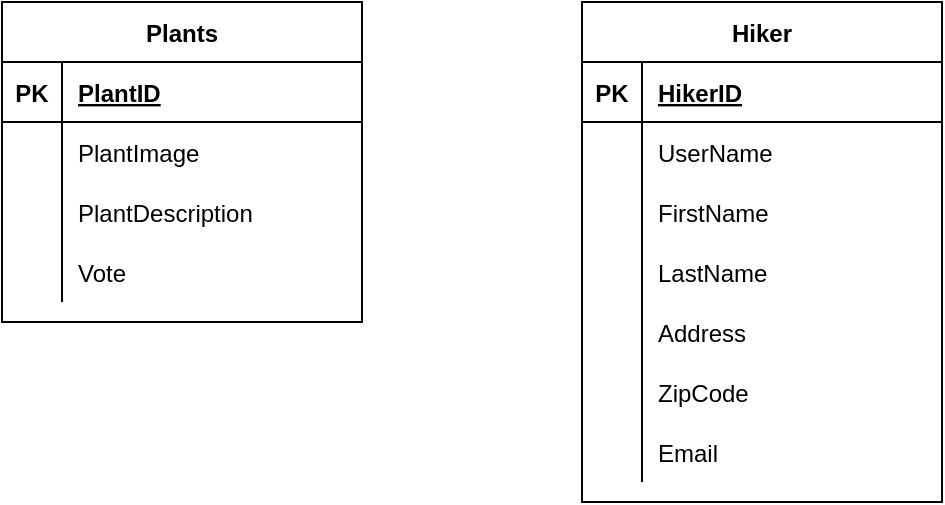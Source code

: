 <mxfile version="14.6.6" type="github">
  <diagram id="L5gH6HMIdPc6Zd78SObS" name="Page-1">
    <mxGraphModel dx="981" dy="548" grid="1" gridSize="10" guides="1" tooltips="1" connect="1" arrows="1" fold="1" page="1" pageScale="1" pageWidth="850" pageHeight="1100" math="0" shadow="0">
      <root>
        <mxCell id="0" />
        <mxCell id="1" parent="0" />
        <mxCell id="-F0Pu-61zwkLYcMV9jJP-1" value="Hiker" style="shape=table;startSize=30;container=1;collapsible=1;childLayout=tableLayout;fixedRows=1;rowLines=0;fontStyle=1;align=center;resizeLast=1;" vertex="1" parent="1">
          <mxGeometry x="340" width="180" height="250" as="geometry" />
        </mxCell>
        <mxCell id="-F0Pu-61zwkLYcMV9jJP-2" value="" style="shape=partialRectangle;collapsible=0;dropTarget=0;pointerEvents=0;fillColor=none;top=0;left=0;bottom=1;right=0;points=[[0,0.5],[1,0.5]];portConstraint=eastwest;" vertex="1" parent="-F0Pu-61zwkLYcMV9jJP-1">
          <mxGeometry y="30" width="180" height="30" as="geometry" />
        </mxCell>
        <mxCell id="-F0Pu-61zwkLYcMV9jJP-3" value="PK" style="shape=partialRectangle;connectable=0;fillColor=none;top=0;left=0;bottom=0;right=0;fontStyle=1;overflow=hidden;" vertex="1" parent="-F0Pu-61zwkLYcMV9jJP-2">
          <mxGeometry width="30" height="30" as="geometry" />
        </mxCell>
        <mxCell id="-F0Pu-61zwkLYcMV9jJP-4" value="HikerID" style="shape=partialRectangle;connectable=0;fillColor=none;top=0;left=0;bottom=0;right=0;align=left;spacingLeft=6;fontStyle=5;overflow=hidden;" vertex="1" parent="-F0Pu-61zwkLYcMV9jJP-2">
          <mxGeometry x="30" width="150" height="30" as="geometry" />
        </mxCell>
        <mxCell id="-F0Pu-61zwkLYcMV9jJP-5" value="" style="shape=partialRectangle;collapsible=0;dropTarget=0;pointerEvents=0;fillColor=none;top=0;left=0;bottom=0;right=0;points=[[0,0.5],[1,0.5]];portConstraint=eastwest;" vertex="1" parent="-F0Pu-61zwkLYcMV9jJP-1">
          <mxGeometry y="60" width="180" height="30" as="geometry" />
        </mxCell>
        <mxCell id="-F0Pu-61zwkLYcMV9jJP-6" value="" style="shape=partialRectangle;connectable=0;fillColor=none;top=0;left=0;bottom=0;right=0;editable=1;overflow=hidden;" vertex="1" parent="-F0Pu-61zwkLYcMV9jJP-5">
          <mxGeometry width="30" height="30" as="geometry" />
        </mxCell>
        <mxCell id="-F0Pu-61zwkLYcMV9jJP-7" value="UserName" style="shape=partialRectangle;connectable=0;fillColor=none;top=0;left=0;bottom=0;right=0;align=left;spacingLeft=6;overflow=hidden;" vertex="1" parent="-F0Pu-61zwkLYcMV9jJP-5">
          <mxGeometry x="30" width="150" height="30" as="geometry" />
        </mxCell>
        <mxCell id="-F0Pu-61zwkLYcMV9jJP-8" value="" style="shape=partialRectangle;collapsible=0;dropTarget=0;pointerEvents=0;fillColor=none;top=0;left=0;bottom=0;right=0;points=[[0,0.5],[1,0.5]];portConstraint=eastwest;" vertex="1" parent="-F0Pu-61zwkLYcMV9jJP-1">
          <mxGeometry y="90" width="180" height="30" as="geometry" />
        </mxCell>
        <mxCell id="-F0Pu-61zwkLYcMV9jJP-9" value="" style="shape=partialRectangle;connectable=0;fillColor=none;top=0;left=0;bottom=0;right=0;editable=1;overflow=hidden;" vertex="1" parent="-F0Pu-61zwkLYcMV9jJP-8">
          <mxGeometry width="30" height="30" as="geometry" />
        </mxCell>
        <mxCell id="-F0Pu-61zwkLYcMV9jJP-10" value="FirstName" style="shape=partialRectangle;connectable=0;fillColor=none;top=0;left=0;bottom=0;right=0;align=left;spacingLeft=6;overflow=hidden;" vertex="1" parent="-F0Pu-61zwkLYcMV9jJP-8">
          <mxGeometry x="30" width="150" height="30" as="geometry" />
        </mxCell>
        <mxCell id="-F0Pu-61zwkLYcMV9jJP-11" value="" style="shape=partialRectangle;collapsible=0;dropTarget=0;pointerEvents=0;fillColor=none;top=0;left=0;bottom=0;right=0;points=[[0,0.5],[1,0.5]];portConstraint=eastwest;" vertex="1" parent="-F0Pu-61zwkLYcMV9jJP-1">
          <mxGeometry y="120" width="180" height="30" as="geometry" />
        </mxCell>
        <mxCell id="-F0Pu-61zwkLYcMV9jJP-12" value="" style="shape=partialRectangle;connectable=0;fillColor=none;top=0;left=0;bottom=0;right=0;editable=1;overflow=hidden;" vertex="1" parent="-F0Pu-61zwkLYcMV9jJP-11">
          <mxGeometry width="30" height="30" as="geometry" />
        </mxCell>
        <mxCell id="-F0Pu-61zwkLYcMV9jJP-13" value="LastName" style="shape=partialRectangle;connectable=0;fillColor=none;top=0;left=0;bottom=0;right=0;align=left;spacingLeft=6;overflow=hidden;" vertex="1" parent="-F0Pu-61zwkLYcMV9jJP-11">
          <mxGeometry x="30" width="150" height="30" as="geometry" />
        </mxCell>
        <mxCell id="-F0Pu-61zwkLYcMV9jJP-28" value="" style="shape=partialRectangle;collapsible=0;dropTarget=0;pointerEvents=0;fillColor=none;top=0;left=0;bottom=0;right=0;points=[[0,0.5],[1,0.5]];portConstraint=eastwest;" vertex="1" parent="-F0Pu-61zwkLYcMV9jJP-1">
          <mxGeometry y="150" width="180" height="30" as="geometry" />
        </mxCell>
        <mxCell id="-F0Pu-61zwkLYcMV9jJP-29" value="" style="shape=partialRectangle;connectable=0;fillColor=none;top=0;left=0;bottom=0;right=0;editable=1;overflow=hidden;" vertex="1" parent="-F0Pu-61zwkLYcMV9jJP-28">
          <mxGeometry width="30" height="30" as="geometry" />
        </mxCell>
        <mxCell id="-F0Pu-61zwkLYcMV9jJP-30" value="Address" style="shape=partialRectangle;connectable=0;fillColor=none;top=0;left=0;bottom=0;right=0;align=left;spacingLeft=6;overflow=hidden;" vertex="1" parent="-F0Pu-61zwkLYcMV9jJP-28">
          <mxGeometry x="30" width="150" height="30" as="geometry" />
        </mxCell>
        <mxCell id="-F0Pu-61zwkLYcMV9jJP-32" value="" style="shape=partialRectangle;collapsible=0;dropTarget=0;pointerEvents=0;fillColor=none;top=0;left=0;bottom=0;right=0;points=[[0,0.5],[1,0.5]];portConstraint=eastwest;" vertex="1" parent="-F0Pu-61zwkLYcMV9jJP-1">
          <mxGeometry y="180" width="180" height="30" as="geometry" />
        </mxCell>
        <mxCell id="-F0Pu-61zwkLYcMV9jJP-33" value="" style="shape=partialRectangle;connectable=0;fillColor=none;top=0;left=0;bottom=0;right=0;editable=1;overflow=hidden;" vertex="1" parent="-F0Pu-61zwkLYcMV9jJP-32">
          <mxGeometry width="30" height="30" as="geometry" />
        </mxCell>
        <mxCell id="-F0Pu-61zwkLYcMV9jJP-34" value="ZipCode" style="shape=partialRectangle;connectable=0;fillColor=none;top=0;left=0;bottom=0;right=0;align=left;spacingLeft=6;overflow=hidden;" vertex="1" parent="-F0Pu-61zwkLYcMV9jJP-32">
          <mxGeometry x="30" width="150" height="30" as="geometry" />
        </mxCell>
        <mxCell id="-F0Pu-61zwkLYcMV9jJP-36" value="" style="shape=partialRectangle;collapsible=0;dropTarget=0;pointerEvents=0;fillColor=none;top=0;left=0;bottom=0;right=0;points=[[0,0.5],[1,0.5]];portConstraint=eastwest;" vertex="1" parent="-F0Pu-61zwkLYcMV9jJP-1">
          <mxGeometry y="210" width="180" height="30" as="geometry" />
        </mxCell>
        <mxCell id="-F0Pu-61zwkLYcMV9jJP-37" value="" style="shape=partialRectangle;connectable=0;fillColor=none;top=0;left=0;bottom=0;right=0;editable=1;overflow=hidden;" vertex="1" parent="-F0Pu-61zwkLYcMV9jJP-36">
          <mxGeometry width="30" height="30" as="geometry" />
        </mxCell>
        <mxCell id="-F0Pu-61zwkLYcMV9jJP-38" value="Email" style="shape=partialRectangle;connectable=0;fillColor=none;top=0;left=0;bottom=0;right=0;align=left;spacingLeft=6;overflow=hidden;" vertex="1" parent="-F0Pu-61zwkLYcMV9jJP-36">
          <mxGeometry x="30" width="150" height="30" as="geometry" />
        </mxCell>
        <mxCell id="-F0Pu-61zwkLYcMV9jJP-14" value="Plants" style="shape=table;startSize=30;container=1;collapsible=1;childLayout=tableLayout;fixedRows=1;rowLines=0;fontStyle=1;align=center;resizeLast=1;" vertex="1" parent="1">
          <mxGeometry x="50" width="180" height="160" as="geometry" />
        </mxCell>
        <mxCell id="-F0Pu-61zwkLYcMV9jJP-15" value="" style="shape=partialRectangle;collapsible=0;dropTarget=0;pointerEvents=0;fillColor=none;top=0;left=0;bottom=1;right=0;points=[[0,0.5],[1,0.5]];portConstraint=eastwest;" vertex="1" parent="-F0Pu-61zwkLYcMV9jJP-14">
          <mxGeometry y="30" width="180" height="30" as="geometry" />
        </mxCell>
        <mxCell id="-F0Pu-61zwkLYcMV9jJP-16" value="PK" style="shape=partialRectangle;connectable=0;fillColor=none;top=0;left=0;bottom=0;right=0;fontStyle=1;overflow=hidden;" vertex="1" parent="-F0Pu-61zwkLYcMV9jJP-15">
          <mxGeometry width="30" height="30" as="geometry" />
        </mxCell>
        <mxCell id="-F0Pu-61zwkLYcMV9jJP-17" value="PlantID" style="shape=partialRectangle;connectable=0;fillColor=none;top=0;left=0;bottom=0;right=0;align=left;spacingLeft=6;fontStyle=5;overflow=hidden;" vertex="1" parent="-F0Pu-61zwkLYcMV9jJP-15">
          <mxGeometry x="30" width="150" height="30" as="geometry" />
        </mxCell>
        <mxCell id="-F0Pu-61zwkLYcMV9jJP-18" value="" style="shape=partialRectangle;collapsible=0;dropTarget=0;pointerEvents=0;fillColor=none;top=0;left=0;bottom=0;right=0;points=[[0,0.5],[1,0.5]];portConstraint=eastwest;" vertex="1" parent="-F0Pu-61zwkLYcMV9jJP-14">
          <mxGeometry y="60" width="180" height="30" as="geometry" />
        </mxCell>
        <mxCell id="-F0Pu-61zwkLYcMV9jJP-19" value="" style="shape=partialRectangle;connectable=0;fillColor=none;top=0;left=0;bottom=0;right=0;editable=1;overflow=hidden;" vertex="1" parent="-F0Pu-61zwkLYcMV9jJP-18">
          <mxGeometry width="30" height="30" as="geometry" />
        </mxCell>
        <mxCell id="-F0Pu-61zwkLYcMV9jJP-20" value="PlantImage" style="shape=partialRectangle;connectable=0;fillColor=none;top=0;left=0;bottom=0;right=0;align=left;spacingLeft=6;overflow=hidden;" vertex="1" parent="-F0Pu-61zwkLYcMV9jJP-18">
          <mxGeometry x="30" width="150" height="30" as="geometry" />
        </mxCell>
        <mxCell id="-F0Pu-61zwkLYcMV9jJP-21" value="" style="shape=partialRectangle;collapsible=0;dropTarget=0;pointerEvents=0;fillColor=none;top=0;left=0;bottom=0;right=0;points=[[0,0.5],[1,0.5]];portConstraint=eastwest;" vertex="1" parent="-F0Pu-61zwkLYcMV9jJP-14">
          <mxGeometry y="90" width="180" height="30" as="geometry" />
        </mxCell>
        <mxCell id="-F0Pu-61zwkLYcMV9jJP-22" value="" style="shape=partialRectangle;connectable=0;fillColor=none;top=0;left=0;bottom=0;right=0;editable=1;overflow=hidden;" vertex="1" parent="-F0Pu-61zwkLYcMV9jJP-21">
          <mxGeometry width="30" height="30" as="geometry" />
        </mxCell>
        <mxCell id="-F0Pu-61zwkLYcMV9jJP-23" value="PlantDescription" style="shape=partialRectangle;connectable=0;fillColor=none;top=0;left=0;bottom=0;right=0;align=left;spacingLeft=6;overflow=hidden;" vertex="1" parent="-F0Pu-61zwkLYcMV9jJP-21">
          <mxGeometry x="30" width="150" height="30" as="geometry" />
        </mxCell>
        <mxCell id="-F0Pu-61zwkLYcMV9jJP-24" value="" style="shape=partialRectangle;collapsible=0;dropTarget=0;pointerEvents=0;fillColor=none;top=0;left=0;bottom=0;right=0;points=[[0,0.5],[1,0.5]];portConstraint=eastwest;" vertex="1" parent="-F0Pu-61zwkLYcMV9jJP-14">
          <mxGeometry y="120" width="180" height="30" as="geometry" />
        </mxCell>
        <mxCell id="-F0Pu-61zwkLYcMV9jJP-25" value="" style="shape=partialRectangle;connectable=0;fillColor=none;top=0;left=0;bottom=0;right=0;editable=1;overflow=hidden;" vertex="1" parent="-F0Pu-61zwkLYcMV9jJP-24">
          <mxGeometry width="30" height="30" as="geometry" />
        </mxCell>
        <mxCell id="-F0Pu-61zwkLYcMV9jJP-26" value="Vote" style="shape=partialRectangle;connectable=0;fillColor=none;top=0;left=0;bottom=0;right=0;align=left;spacingLeft=6;overflow=hidden;" vertex="1" parent="-F0Pu-61zwkLYcMV9jJP-24">
          <mxGeometry x="30" width="150" height="30" as="geometry" />
        </mxCell>
      </root>
    </mxGraphModel>
  </diagram>
</mxfile>
